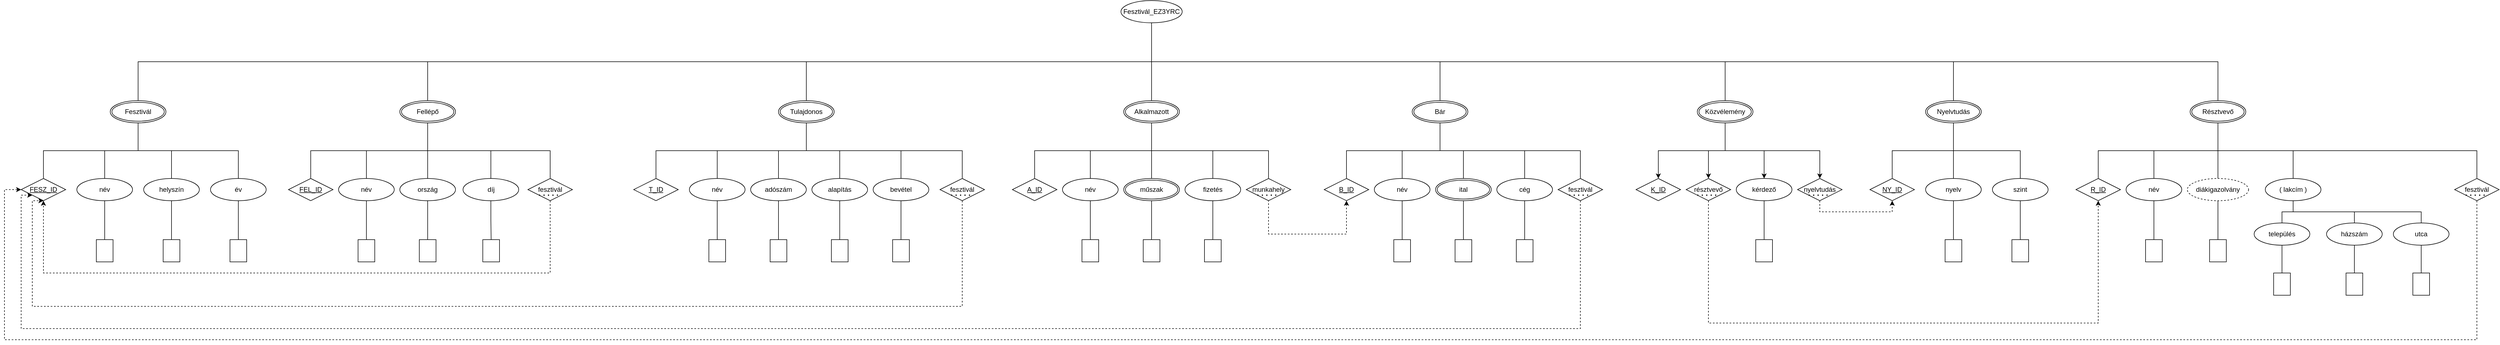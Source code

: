<mxfile version="22.0.8" type="github">
  <diagram name="1 oldal" id="7Gm-jjUQWlPTQZy7TqSw">
    <mxGraphModel dx="1299" dy="1949" grid="1" gridSize="10" guides="1" tooltips="1" connect="1" arrows="1" fold="1" page="1" pageScale="1" pageWidth="827" pageHeight="1169" math="0" shadow="0">
      <root>
        <mxCell id="0" />
        <mxCell id="1" parent="0" />
        <mxCell id="tR9ubNQARmh9IanpB0JH-49" style="edgeStyle=orthogonalEdgeStyle;rounded=0;orthogonalLoop=1;jettySize=auto;html=1;exitX=0.5;exitY=1;exitDx=0;exitDy=0;entryX=0.5;entryY=0;entryDx=0;entryDy=0;endArrow=none;endFill=0;" edge="1" parent="1" source="E2DOWcGBg2nSnPcpl_ZB-1" target="E2DOWcGBg2nSnPcpl_ZB-2">
          <mxGeometry relative="1" as="geometry" />
        </mxCell>
        <mxCell id="tR9ubNQARmh9IanpB0JH-50" style="edgeStyle=orthogonalEdgeStyle;rounded=0;orthogonalLoop=1;jettySize=auto;html=1;exitX=0.5;exitY=1;exitDx=0;exitDy=0;entryX=0.5;entryY=0;entryDx=0;entryDy=0;endArrow=none;endFill=0;" edge="1" parent="1" source="E2DOWcGBg2nSnPcpl_ZB-1" target="E2DOWcGBg2nSnPcpl_ZB-3">
          <mxGeometry relative="1" as="geometry" />
        </mxCell>
        <mxCell id="tR9ubNQARmh9IanpB0JH-51" style="edgeStyle=orthogonalEdgeStyle;rounded=0;orthogonalLoop=1;jettySize=auto;html=1;exitX=0.5;exitY=1;exitDx=0;exitDy=0;entryX=0.5;entryY=0;entryDx=0;entryDy=0;endArrow=none;endFill=0;" edge="1" parent="1" source="E2DOWcGBg2nSnPcpl_ZB-1" target="E2DOWcGBg2nSnPcpl_ZB-4">
          <mxGeometry relative="1" as="geometry" />
        </mxCell>
        <mxCell id="tR9ubNQARmh9IanpB0JH-52" style="edgeStyle=orthogonalEdgeStyle;rounded=0;orthogonalLoop=1;jettySize=auto;html=1;exitX=0.5;exitY=1;exitDx=0;exitDy=0;entryX=0.5;entryY=0;entryDx=0;entryDy=0;endArrow=none;endFill=0;" edge="1" parent="1" source="E2DOWcGBg2nSnPcpl_ZB-1" target="E2DOWcGBg2nSnPcpl_ZB-8">
          <mxGeometry relative="1" as="geometry" />
        </mxCell>
        <mxCell id="tR9ubNQARmh9IanpB0JH-53" style="edgeStyle=orthogonalEdgeStyle;rounded=0;orthogonalLoop=1;jettySize=auto;html=1;exitX=0.5;exitY=1;exitDx=0;exitDy=0;entryX=0.5;entryY=0;entryDx=0;entryDy=0;endArrow=none;endFill=0;" edge="1" parent="1" source="E2DOWcGBg2nSnPcpl_ZB-1" target="E2DOWcGBg2nSnPcpl_ZB-7">
          <mxGeometry relative="1" as="geometry" />
        </mxCell>
        <mxCell id="tR9ubNQARmh9IanpB0JH-54" style="edgeStyle=orthogonalEdgeStyle;rounded=0;orthogonalLoop=1;jettySize=auto;html=1;exitX=0.5;exitY=1;exitDx=0;exitDy=0;entryX=0.5;entryY=0;entryDx=0;entryDy=0;endArrow=none;endFill=0;" edge="1" parent="1" source="E2DOWcGBg2nSnPcpl_ZB-1" target="E2DOWcGBg2nSnPcpl_ZB-68">
          <mxGeometry relative="1" as="geometry" />
        </mxCell>
        <mxCell id="tR9ubNQARmh9IanpB0JH-55" style="edgeStyle=orthogonalEdgeStyle;rounded=0;orthogonalLoop=1;jettySize=auto;html=1;exitX=0.5;exitY=1;exitDx=0;exitDy=0;entryX=0.5;entryY=0;entryDx=0;entryDy=0;endArrow=none;endFill=0;" edge="1" parent="1" source="E2DOWcGBg2nSnPcpl_ZB-1" target="E2DOWcGBg2nSnPcpl_ZB-6">
          <mxGeometry relative="1" as="geometry" />
        </mxCell>
        <mxCell id="tR9ubNQARmh9IanpB0JH-56" style="edgeStyle=orthogonalEdgeStyle;rounded=0;orthogonalLoop=1;jettySize=auto;html=1;exitX=0.5;exitY=1;exitDx=0;exitDy=0;entryX=0.5;entryY=0;entryDx=0;entryDy=0;endArrow=none;endFill=0;" edge="1" parent="1" source="E2DOWcGBg2nSnPcpl_ZB-1" target="E2DOWcGBg2nSnPcpl_ZB-5">
          <mxGeometry relative="1" as="geometry" />
        </mxCell>
        <mxCell id="E2DOWcGBg2nSnPcpl_ZB-1" value="Fesztivál_EZ3YRC" style="ellipse;whiteSpace=wrap;html=1;align=center;" parent="1" vertex="1">
          <mxGeometry x="1545" y="-20" width="110" height="40" as="geometry" />
        </mxCell>
        <mxCell id="E2DOWcGBg2nSnPcpl_ZB-14" style="edgeStyle=orthogonalEdgeStyle;rounded=0;orthogonalLoop=1;jettySize=auto;html=1;exitX=0.5;exitY=1;exitDx=0;exitDy=0;entryX=0.5;entryY=0;entryDx=0;entryDy=0;endArrow=none;endFill=0;" parent="1" source="E2DOWcGBg2nSnPcpl_ZB-2" target="E2DOWcGBg2nSnPcpl_ZB-9" edge="1">
          <mxGeometry relative="1" as="geometry" />
        </mxCell>
        <mxCell id="E2DOWcGBg2nSnPcpl_ZB-15" style="edgeStyle=orthogonalEdgeStyle;rounded=0;orthogonalLoop=1;jettySize=auto;html=1;exitX=0.5;exitY=1;exitDx=0;exitDy=0;entryX=0.5;entryY=0;entryDx=0;entryDy=0;endArrow=none;endFill=0;" parent="1" source="E2DOWcGBg2nSnPcpl_ZB-2" target="E2DOWcGBg2nSnPcpl_ZB-11" edge="1">
          <mxGeometry relative="1" as="geometry" />
        </mxCell>
        <mxCell id="E2DOWcGBg2nSnPcpl_ZB-16" style="edgeStyle=orthogonalEdgeStyle;rounded=0;orthogonalLoop=1;jettySize=auto;html=1;exitX=0.5;exitY=1;exitDx=0;exitDy=0;entryX=0.5;entryY=0;entryDx=0;entryDy=0;endArrow=none;endFill=0;" parent="1" source="E2DOWcGBg2nSnPcpl_ZB-2" target="E2DOWcGBg2nSnPcpl_ZB-12" edge="1">
          <mxGeometry relative="1" as="geometry" />
        </mxCell>
        <mxCell id="E2DOWcGBg2nSnPcpl_ZB-17" style="edgeStyle=orthogonalEdgeStyle;rounded=0;orthogonalLoop=1;jettySize=auto;html=1;exitX=0.5;exitY=1;exitDx=0;exitDy=0;entryX=0.5;entryY=0;entryDx=0;entryDy=0;endArrow=none;endFill=0;" parent="1" source="E2DOWcGBg2nSnPcpl_ZB-2" target="E2DOWcGBg2nSnPcpl_ZB-13" edge="1">
          <mxGeometry relative="1" as="geometry" />
        </mxCell>
        <mxCell id="E2DOWcGBg2nSnPcpl_ZB-2" value="Fesztivál" style="ellipse;shape=doubleEllipse;margin=3;whiteSpace=wrap;html=1;align=center;" parent="1" vertex="1">
          <mxGeometry x="-270" y="160" width="100" height="40" as="geometry" />
        </mxCell>
        <mxCell id="E2DOWcGBg2nSnPcpl_ZB-20" style="edgeStyle=orthogonalEdgeStyle;rounded=0;orthogonalLoop=1;jettySize=auto;html=1;exitX=0.5;exitY=1;exitDx=0;exitDy=0;entryX=0.5;entryY=0;entryDx=0;entryDy=0;endArrow=none;endFill=0;" parent="1" source="E2DOWcGBg2nSnPcpl_ZB-3" target="E2DOWcGBg2nSnPcpl_ZB-18" edge="1">
          <mxGeometry relative="1" as="geometry" />
        </mxCell>
        <mxCell id="E2DOWcGBg2nSnPcpl_ZB-24" style="edgeStyle=orthogonalEdgeStyle;rounded=0;orthogonalLoop=1;jettySize=auto;html=1;exitX=0.5;exitY=1;exitDx=0;exitDy=0;endArrow=none;endFill=0;" parent="1" source="E2DOWcGBg2nSnPcpl_ZB-3" target="E2DOWcGBg2nSnPcpl_ZB-21" edge="1">
          <mxGeometry relative="1" as="geometry" />
        </mxCell>
        <mxCell id="E2DOWcGBg2nSnPcpl_ZB-25" style="edgeStyle=orthogonalEdgeStyle;rounded=0;orthogonalLoop=1;jettySize=auto;html=1;exitX=0.5;exitY=1;exitDx=0;exitDy=0;entryX=0.5;entryY=0;entryDx=0;entryDy=0;endArrow=none;endFill=0;" parent="1" source="E2DOWcGBg2nSnPcpl_ZB-3" target="E2DOWcGBg2nSnPcpl_ZB-22" edge="1">
          <mxGeometry relative="1" as="geometry" />
        </mxCell>
        <mxCell id="E2DOWcGBg2nSnPcpl_ZB-26" style="edgeStyle=orthogonalEdgeStyle;rounded=0;orthogonalLoop=1;jettySize=auto;html=1;exitX=0.5;exitY=1;exitDx=0;exitDy=0;entryX=0.5;entryY=0;entryDx=0;entryDy=0;endArrow=none;endFill=0;" parent="1" source="E2DOWcGBg2nSnPcpl_ZB-3" target="E2DOWcGBg2nSnPcpl_ZB-23" edge="1">
          <mxGeometry relative="1" as="geometry" />
        </mxCell>
        <mxCell id="E2DOWcGBg2nSnPcpl_ZB-32" style="edgeStyle=orthogonalEdgeStyle;rounded=0;orthogonalLoop=1;jettySize=auto;html=1;exitX=0.5;exitY=1;exitDx=0;exitDy=0;entryX=0.5;entryY=0;entryDx=0;entryDy=0;endArrow=none;endFill=0;" parent="1" source="E2DOWcGBg2nSnPcpl_ZB-3" target="E2DOWcGBg2nSnPcpl_ZB-28" edge="1">
          <mxGeometry relative="1" as="geometry" />
        </mxCell>
        <mxCell id="E2DOWcGBg2nSnPcpl_ZB-3" value="Fellépő" style="ellipse;shape=doubleEllipse;margin=3;whiteSpace=wrap;html=1;align=center;" parent="1" vertex="1">
          <mxGeometry x="250" y="160" width="100" height="40" as="geometry" />
        </mxCell>
        <mxCell id="E2DOWcGBg2nSnPcpl_ZB-34" style="edgeStyle=orthogonalEdgeStyle;rounded=0;orthogonalLoop=1;jettySize=auto;html=1;exitX=0.5;exitY=1;exitDx=0;exitDy=0;endArrow=none;endFill=0;" parent="1" source="E2DOWcGBg2nSnPcpl_ZB-4" target="E2DOWcGBg2nSnPcpl_ZB-33" edge="1">
          <mxGeometry relative="1" as="geometry" />
        </mxCell>
        <mxCell id="E2DOWcGBg2nSnPcpl_ZB-39" style="edgeStyle=orthogonalEdgeStyle;rounded=0;orthogonalLoop=1;jettySize=auto;html=1;exitX=0.5;exitY=1;exitDx=0;exitDy=0;entryX=0.5;entryY=0;entryDx=0;entryDy=0;endArrow=none;endFill=0;" parent="1" source="E2DOWcGBg2nSnPcpl_ZB-4" target="E2DOWcGBg2nSnPcpl_ZB-35" edge="1">
          <mxGeometry relative="1" as="geometry" />
        </mxCell>
        <mxCell id="E2DOWcGBg2nSnPcpl_ZB-40" style="edgeStyle=orthogonalEdgeStyle;rounded=0;orthogonalLoop=1;jettySize=auto;html=1;exitX=0.5;exitY=1;exitDx=0;exitDy=0;entryX=0.5;entryY=0;entryDx=0;entryDy=0;endArrow=none;endFill=0;" parent="1" source="E2DOWcGBg2nSnPcpl_ZB-4" target="E2DOWcGBg2nSnPcpl_ZB-36" edge="1">
          <mxGeometry relative="1" as="geometry" />
        </mxCell>
        <mxCell id="E2DOWcGBg2nSnPcpl_ZB-41" style="edgeStyle=orthogonalEdgeStyle;rounded=0;orthogonalLoop=1;jettySize=auto;html=1;exitX=0.5;exitY=1;exitDx=0;exitDy=0;entryX=0.5;entryY=0;entryDx=0;entryDy=0;endArrow=none;endFill=0;" parent="1" source="E2DOWcGBg2nSnPcpl_ZB-4" target="E2DOWcGBg2nSnPcpl_ZB-37" edge="1">
          <mxGeometry relative="1" as="geometry" />
        </mxCell>
        <mxCell id="E2DOWcGBg2nSnPcpl_ZB-42" style="edgeStyle=orthogonalEdgeStyle;rounded=0;orthogonalLoop=1;jettySize=auto;html=1;exitX=0.5;exitY=1;exitDx=0;exitDy=0;entryX=0.5;entryY=0;entryDx=0;entryDy=0;endArrow=none;endFill=0;" parent="1" source="E2DOWcGBg2nSnPcpl_ZB-4" target="E2DOWcGBg2nSnPcpl_ZB-38" edge="1">
          <mxGeometry relative="1" as="geometry" />
        </mxCell>
        <mxCell id="E2DOWcGBg2nSnPcpl_ZB-46" style="edgeStyle=orthogonalEdgeStyle;rounded=0;orthogonalLoop=1;jettySize=auto;html=1;exitX=0.5;exitY=1;exitDx=0;exitDy=0;entryX=0.5;entryY=0;entryDx=0;entryDy=0;endArrow=none;endFill=0;" parent="1" source="E2DOWcGBg2nSnPcpl_ZB-4" target="E2DOWcGBg2nSnPcpl_ZB-44" edge="1">
          <mxGeometry relative="1" as="geometry" />
        </mxCell>
        <mxCell id="E2DOWcGBg2nSnPcpl_ZB-4" value="Tulajdonos" style="ellipse;shape=doubleEllipse;margin=3;whiteSpace=wrap;html=1;align=center;" parent="1" vertex="1">
          <mxGeometry x="930" y="160" width="100" height="40" as="geometry" />
        </mxCell>
        <mxCell id="E2DOWcGBg2nSnPcpl_ZB-55" style="edgeStyle=orthogonalEdgeStyle;rounded=0;orthogonalLoop=1;jettySize=auto;html=1;exitX=0.5;exitY=1;exitDx=0;exitDy=0;entryX=0.5;entryY=0;entryDx=0;entryDy=0;endArrow=none;endFill=0;" parent="1" source="E2DOWcGBg2nSnPcpl_ZB-5" target="E2DOWcGBg2nSnPcpl_ZB-50" edge="1">
          <mxGeometry relative="1" as="geometry" />
        </mxCell>
        <mxCell id="E2DOWcGBg2nSnPcpl_ZB-56" style="edgeStyle=orthogonalEdgeStyle;rounded=0;orthogonalLoop=1;jettySize=auto;html=1;exitX=0.5;exitY=1;exitDx=0;exitDy=0;entryX=0.5;entryY=0;entryDx=0;entryDy=0;endArrow=none;endFill=0;" parent="1" source="E2DOWcGBg2nSnPcpl_ZB-5" target="E2DOWcGBg2nSnPcpl_ZB-48" edge="1">
          <mxGeometry relative="1" as="geometry" />
        </mxCell>
        <mxCell id="E2DOWcGBg2nSnPcpl_ZB-57" style="edgeStyle=orthogonalEdgeStyle;rounded=0;orthogonalLoop=1;jettySize=auto;html=1;exitX=0.5;exitY=1;exitDx=0;exitDy=0;entryX=0.5;entryY=0;entryDx=0;entryDy=0;endArrow=none;endFill=0;" parent="1" source="E2DOWcGBg2nSnPcpl_ZB-5" target="E2DOWcGBg2nSnPcpl_ZB-49" edge="1">
          <mxGeometry relative="1" as="geometry" />
        </mxCell>
        <mxCell id="E2DOWcGBg2nSnPcpl_ZB-58" style="edgeStyle=orthogonalEdgeStyle;rounded=0;orthogonalLoop=1;jettySize=auto;html=1;exitX=0.5;exitY=1;exitDx=0;exitDy=0;entryX=0.5;entryY=0;entryDx=0;entryDy=0;endArrow=none;endFill=0;" parent="1" source="E2DOWcGBg2nSnPcpl_ZB-5" target="E2DOWcGBg2nSnPcpl_ZB-51" edge="1">
          <mxGeometry relative="1" as="geometry" />
        </mxCell>
        <mxCell id="E2DOWcGBg2nSnPcpl_ZB-66" style="edgeStyle=orthogonalEdgeStyle;rounded=0;orthogonalLoop=1;jettySize=auto;html=1;exitX=0.5;exitY=1;exitDx=0;exitDy=0;entryX=0.5;entryY=0;entryDx=0;entryDy=0;endArrow=none;endFill=0;" parent="1" source="E2DOWcGBg2nSnPcpl_ZB-5" target="E2DOWcGBg2nSnPcpl_ZB-63" edge="1">
          <mxGeometry relative="1" as="geometry" />
        </mxCell>
        <mxCell id="E2DOWcGBg2nSnPcpl_ZB-5" value="Résztvevő" style="ellipse;shape=doubleEllipse;margin=3;whiteSpace=wrap;html=1;align=center;" parent="1" vertex="1">
          <mxGeometry x="3465" y="160" width="100" height="40" as="geometry" />
        </mxCell>
        <mxCell id="tR9ubNQARmh9IanpB0JH-46" style="edgeStyle=orthogonalEdgeStyle;rounded=0;orthogonalLoop=1;jettySize=auto;html=1;exitX=0.5;exitY=1;exitDx=0;exitDy=0;entryX=0.5;entryY=0;entryDx=0;entryDy=0;endArrow=none;endFill=0;" edge="1" parent="1" source="E2DOWcGBg2nSnPcpl_ZB-6" target="tR9ubNQARmh9IanpB0JH-9">
          <mxGeometry relative="1" as="geometry" />
        </mxCell>
        <mxCell id="tR9ubNQARmh9IanpB0JH-47" style="edgeStyle=orthogonalEdgeStyle;rounded=0;orthogonalLoop=1;jettySize=auto;html=1;exitX=0.5;exitY=1;exitDx=0;exitDy=0;entryX=0.5;entryY=0;entryDx=0;entryDy=0;endArrow=none;endFill=0;" edge="1" parent="1" source="E2DOWcGBg2nSnPcpl_ZB-6" target="tR9ubNQARmh9IanpB0JH-10">
          <mxGeometry relative="1" as="geometry" />
        </mxCell>
        <mxCell id="tR9ubNQARmh9IanpB0JH-48" style="edgeStyle=orthogonalEdgeStyle;rounded=0;orthogonalLoop=1;jettySize=auto;html=1;exitX=0.5;exitY=1;exitDx=0;exitDy=0;entryX=0.5;entryY=0;entryDx=0;entryDy=0;endArrow=none;endFill=0;" edge="1" parent="1" source="E2DOWcGBg2nSnPcpl_ZB-6" target="tR9ubNQARmh9IanpB0JH-11">
          <mxGeometry relative="1" as="geometry" />
        </mxCell>
        <mxCell id="E2DOWcGBg2nSnPcpl_ZB-6" value="Nyelvtudás" style="ellipse;shape=doubleEllipse;margin=3;whiteSpace=wrap;html=1;align=center;" parent="1" vertex="1">
          <mxGeometry x="2990" y="160" width="100" height="40" as="geometry" />
        </mxCell>
        <mxCell id="tR9ubNQARmh9IanpB0JH-39" style="edgeStyle=orthogonalEdgeStyle;rounded=0;orthogonalLoop=1;jettySize=auto;html=1;exitX=0.5;exitY=1;exitDx=0;exitDy=0;entryX=0.5;entryY=0;entryDx=0;entryDy=0;endArrow=none;endFill=0;" edge="1" parent="1" source="E2DOWcGBg2nSnPcpl_ZB-7" target="tR9ubNQARmh9IanpB0JH-25">
          <mxGeometry relative="1" as="geometry" />
        </mxCell>
        <mxCell id="tR9ubNQARmh9IanpB0JH-40" style="edgeStyle=orthogonalEdgeStyle;rounded=0;orthogonalLoop=1;jettySize=auto;html=1;exitX=0.5;exitY=1;exitDx=0;exitDy=0;entryX=0.5;entryY=0;entryDx=0;entryDy=0;endArrow=none;endFill=0;" edge="1" parent="1" source="E2DOWcGBg2nSnPcpl_ZB-7" target="tR9ubNQARmh9IanpB0JH-26">
          <mxGeometry relative="1" as="geometry" />
        </mxCell>
        <mxCell id="tR9ubNQARmh9IanpB0JH-41" style="edgeStyle=orthogonalEdgeStyle;rounded=0;orthogonalLoop=1;jettySize=auto;html=1;exitX=0.5;exitY=1;exitDx=0;exitDy=0;entryX=0.5;entryY=0;entryDx=0;entryDy=0;endArrow=none;endFill=0;" edge="1" parent="1" source="E2DOWcGBg2nSnPcpl_ZB-7" target="tR9ubNQARmh9IanpB0JH-27">
          <mxGeometry relative="1" as="geometry" />
        </mxCell>
        <mxCell id="tR9ubNQARmh9IanpB0JH-42" style="edgeStyle=orthogonalEdgeStyle;rounded=0;orthogonalLoop=1;jettySize=auto;html=1;exitX=0.5;exitY=1;exitDx=0;exitDy=0;entryX=0.5;entryY=0;entryDx=0;entryDy=0;endArrow=none;endFill=0;" edge="1" parent="1" source="E2DOWcGBg2nSnPcpl_ZB-7" target="tR9ubNQARmh9IanpB0JH-28">
          <mxGeometry relative="1" as="geometry" />
        </mxCell>
        <mxCell id="tR9ubNQARmh9IanpB0JH-43" style="edgeStyle=orthogonalEdgeStyle;rounded=0;orthogonalLoop=1;jettySize=auto;html=1;exitX=0.5;exitY=1;exitDx=0;exitDy=0;entryX=0.5;entryY=0;entryDx=0;entryDy=0;endArrow=none;endFill=0;" edge="1" parent="1" source="E2DOWcGBg2nSnPcpl_ZB-7" target="tR9ubNQARmh9IanpB0JH-31">
          <mxGeometry relative="1" as="geometry" />
        </mxCell>
        <mxCell id="E2DOWcGBg2nSnPcpl_ZB-7" value="Bár" style="ellipse;shape=doubleEllipse;margin=3;whiteSpace=wrap;html=1;align=center;" parent="1" vertex="1">
          <mxGeometry x="2068" y="160" width="100" height="40" as="geometry" />
        </mxCell>
        <mxCell id="tR9ubNQARmh9IanpB0JH-34" style="edgeStyle=orthogonalEdgeStyle;rounded=0;orthogonalLoop=1;jettySize=auto;html=1;exitX=0.5;exitY=1;exitDx=0;exitDy=0;endArrow=none;endFill=0;" edge="1" parent="1" source="E2DOWcGBg2nSnPcpl_ZB-8" target="tR9ubNQARmh9IanpB0JH-17">
          <mxGeometry relative="1" as="geometry" />
        </mxCell>
        <mxCell id="tR9ubNQARmh9IanpB0JH-35" style="edgeStyle=orthogonalEdgeStyle;rounded=0;orthogonalLoop=1;jettySize=auto;html=1;exitX=0.5;exitY=1;exitDx=0;exitDy=0;endArrow=none;endFill=0;" edge="1" parent="1" source="E2DOWcGBg2nSnPcpl_ZB-8" target="tR9ubNQARmh9IanpB0JH-18">
          <mxGeometry relative="1" as="geometry" />
        </mxCell>
        <mxCell id="tR9ubNQARmh9IanpB0JH-36" style="edgeStyle=orthogonalEdgeStyle;rounded=0;orthogonalLoop=1;jettySize=auto;html=1;exitX=0.5;exitY=1;exitDx=0;exitDy=0;endArrow=none;endFill=0;" edge="1" parent="1" source="E2DOWcGBg2nSnPcpl_ZB-8" target="tR9ubNQARmh9IanpB0JH-21">
          <mxGeometry relative="1" as="geometry" />
        </mxCell>
        <mxCell id="tR9ubNQARmh9IanpB0JH-37" style="edgeStyle=orthogonalEdgeStyle;rounded=0;orthogonalLoop=1;jettySize=auto;html=1;exitX=0.5;exitY=1;exitDx=0;exitDy=0;entryX=0.5;entryY=0;entryDx=0;entryDy=0;endArrow=none;endFill=0;" edge="1" parent="1" source="E2DOWcGBg2nSnPcpl_ZB-8" target="tR9ubNQARmh9IanpB0JH-20">
          <mxGeometry relative="1" as="geometry" />
        </mxCell>
        <mxCell id="tR9ubNQARmh9IanpB0JH-38" style="edgeStyle=orthogonalEdgeStyle;rounded=0;orthogonalLoop=1;jettySize=auto;html=1;exitX=0.5;exitY=1;exitDx=0;exitDy=0;entryX=0.5;entryY=0;entryDx=0;entryDy=0;endArrow=none;endFill=0;" edge="1" parent="1" source="E2DOWcGBg2nSnPcpl_ZB-8" target="tR9ubNQARmh9IanpB0JH-23">
          <mxGeometry relative="1" as="geometry" />
        </mxCell>
        <mxCell id="E2DOWcGBg2nSnPcpl_ZB-8" value="Alkalmazott" style="ellipse;shape=doubleEllipse;margin=3;whiteSpace=wrap;html=1;align=center;" parent="1" vertex="1">
          <mxGeometry x="1550" y="160" width="100" height="40" as="geometry" />
        </mxCell>
        <mxCell id="E2DOWcGBg2nSnPcpl_ZB-9" value="&lt;u&gt;FESZ_ID&lt;/u&gt;" style="shape=rhombus;perimeter=rhombusPerimeter;whiteSpace=wrap;html=1;align=center;" parent="1" vertex="1">
          <mxGeometry x="-430" y="300" width="80" height="40" as="geometry" />
        </mxCell>
        <mxCell id="tR9ubNQARmh9IanpB0JH-60" style="edgeStyle=orthogonalEdgeStyle;rounded=0;orthogonalLoop=1;jettySize=auto;html=1;exitX=0.5;exitY=1;exitDx=0;exitDy=0;entryX=0.5;entryY=0;entryDx=0;entryDy=0;endArrow=none;endFill=0;" edge="1" parent="1" source="E2DOWcGBg2nSnPcpl_ZB-11" target="tR9ubNQARmh9IanpB0JH-57">
          <mxGeometry relative="1" as="geometry" />
        </mxCell>
        <mxCell id="E2DOWcGBg2nSnPcpl_ZB-11" value="név" style="ellipse;whiteSpace=wrap;html=1;align=center;" parent="1" vertex="1">
          <mxGeometry x="-330" y="300" width="100" height="40" as="geometry" />
        </mxCell>
        <mxCell id="tR9ubNQARmh9IanpB0JH-61" style="edgeStyle=orthogonalEdgeStyle;rounded=0;orthogonalLoop=1;jettySize=auto;html=1;exitX=0.5;exitY=1;exitDx=0;exitDy=0;entryX=0.5;entryY=0;entryDx=0;entryDy=0;endArrow=none;endFill=0;" edge="1" parent="1" source="E2DOWcGBg2nSnPcpl_ZB-12" target="tR9ubNQARmh9IanpB0JH-58">
          <mxGeometry relative="1" as="geometry" />
        </mxCell>
        <mxCell id="E2DOWcGBg2nSnPcpl_ZB-12" value="helyszín" style="ellipse;whiteSpace=wrap;html=1;align=center;" parent="1" vertex="1">
          <mxGeometry x="-210" y="300" width="100" height="40" as="geometry" />
        </mxCell>
        <mxCell id="tR9ubNQARmh9IanpB0JH-62" style="edgeStyle=orthogonalEdgeStyle;rounded=0;orthogonalLoop=1;jettySize=auto;html=1;exitX=0.5;exitY=1;exitDx=0;exitDy=0;entryX=0.5;entryY=0;entryDx=0;entryDy=0;endArrow=none;endFill=0;" edge="1" parent="1" source="E2DOWcGBg2nSnPcpl_ZB-13" target="tR9ubNQARmh9IanpB0JH-59">
          <mxGeometry relative="1" as="geometry" />
        </mxCell>
        <mxCell id="E2DOWcGBg2nSnPcpl_ZB-13" value="év" style="ellipse;whiteSpace=wrap;html=1;align=center;" parent="1" vertex="1">
          <mxGeometry x="-90" y="300" width="100" height="40" as="geometry" />
        </mxCell>
        <mxCell id="E2DOWcGBg2nSnPcpl_ZB-18" value="&lt;u&gt;FEL_ID&lt;/u&gt;" style="shape=rhombus;perimeter=rhombusPerimeter;whiteSpace=wrap;html=1;align=center;" parent="1" vertex="1">
          <mxGeometry x="50" y="300" width="80" height="40" as="geometry" />
        </mxCell>
        <mxCell id="tR9ubNQARmh9IanpB0JH-106" style="edgeStyle=orthogonalEdgeStyle;rounded=0;orthogonalLoop=1;jettySize=auto;html=1;exitX=0.5;exitY=1;exitDx=0;exitDy=0;entryX=0.5;entryY=0;entryDx=0;entryDy=0;endArrow=none;endFill=0;" edge="1" parent="1" source="E2DOWcGBg2nSnPcpl_ZB-21" target="tR9ubNQARmh9IanpB0JH-63">
          <mxGeometry relative="1" as="geometry" />
        </mxCell>
        <mxCell id="E2DOWcGBg2nSnPcpl_ZB-21" value="név" style="ellipse;whiteSpace=wrap;html=1;align=center;" parent="1" vertex="1">
          <mxGeometry x="140" y="300" width="100" height="40" as="geometry" />
        </mxCell>
        <mxCell id="tR9ubNQARmh9IanpB0JH-105" style="edgeStyle=orthogonalEdgeStyle;rounded=0;orthogonalLoop=1;jettySize=auto;html=1;exitX=0.5;exitY=1;exitDx=0;exitDy=0;entryX=0.5;entryY=0;entryDx=0;entryDy=0;endArrow=none;endFill=0;" edge="1" parent="1" source="E2DOWcGBg2nSnPcpl_ZB-22" target="tR9ubNQARmh9IanpB0JH-64">
          <mxGeometry relative="1" as="geometry" />
        </mxCell>
        <mxCell id="E2DOWcGBg2nSnPcpl_ZB-22" value="ország" style="ellipse;whiteSpace=wrap;html=1;align=center;" parent="1" vertex="1">
          <mxGeometry x="250" y="300" width="100" height="40" as="geometry" />
        </mxCell>
        <mxCell id="tR9ubNQARmh9IanpB0JH-104" style="edgeStyle=orthogonalEdgeStyle;rounded=0;orthogonalLoop=1;jettySize=auto;html=1;exitX=0.5;exitY=1;exitDx=0;exitDy=0;entryX=0.5;entryY=0;entryDx=0;entryDy=0;endArrow=none;endFill=0;" edge="1" parent="1" source="E2DOWcGBg2nSnPcpl_ZB-23" target="tR9ubNQARmh9IanpB0JH-65">
          <mxGeometry relative="1" as="geometry" />
        </mxCell>
        <mxCell id="E2DOWcGBg2nSnPcpl_ZB-23" value="díj" style="ellipse;whiteSpace=wrap;html=1;align=center;" parent="1" vertex="1">
          <mxGeometry x="363.5" y="300" width="100" height="40" as="geometry" />
        </mxCell>
        <mxCell id="E2DOWcGBg2nSnPcpl_ZB-30" value="" style="group" parent="1" vertex="1" connectable="0">
          <mxGeometry x="480" y="300" width="80" height="40" as="geometry" />
        </mxCell>
        <mxCell id="E2DOWcGBg2nSnPcpl_ZB-28" value="fesztivál" style="shape=rhombus;perimeter=rhombusPerimeter;whiteSpace=wrap;html=1;align=center;" parent="E2DOWcGBg2nSnPcpl_ZB-30" vertex="1">
          <mxGeometry width="80" height="40" as="geometry" />
        </mxCell>
        <mxCell id="E2DOWcGBg2nSnPcpl_ZB-29" value="" style="endArrow=none;dashed=1;html=1;dashPattern=1 3;strokeWidth=2;rounded=0;entryX=1;entryY=1;entryDx=0;entryDy=0;" parent="E2DOWcGBg2nSnPcpl_ZB-30" target="E2DOWcGBg2nSnPcpl_ZB-28" edge="1">
          <mxGeometry width="50" height="50" relative="1" as="geometry">
            <mxPoint x="20" y="30" as="sourcePoint" />
            <mxPoint x="60" y="30" as="targetPoint" />
          </mxGeometry>
        </mxCell>
        <mxCell id="E2DOWcGBg2nSnPcpl_ZB-31" style="edgeStyle=orthogonalEdgeStyle;rounded=0;orthogonalLoop=1;jettySize=auto;html=1;exitX=0.5;exitY=1;exitDx=0;exitDy=0;entryX=0.5;entryY=1;entryDx=0;entryDy=0;dashed=1;" parent="1" source="E2DOWcGBg2nSnPcpl_ZB-28" target="E2DOWcGBg2nSnPcpl_ZB-9" edge="1">
          <mxGeometry relative="1" as="geometry">
            <Array as="points">
              <mxPoint x="520" y="470" />
              <mxPoint x="-390" y="470" />
            </Array>
          </mxGeometry>
        </mxCell>
        <mxCell id="E2DOWcGBg2nSnPcpl_ZB-33" value="&lt;u&gt;T_ID&lt;/u&gt;" style="shape=rhombus;perimeter=rhombusPerimeter;whiteSpace=wrap;html=1;align=center;" parent="1" vertex="1">
          <mxGeometry x="670" y="300" width="80" height="40" as="geometry" />
        </mxCell>
        <mxCell id="tR9ubNQARmh9IanpB0JH-103" style="edgeStyle=orthogonalEdgeStyle;rounded=0;orthogonalLoop=1;jettySize=auto;html=1;exitX=0.5;exitY=1;exitDx=0;exitDy=0;entryX=0.5;entryY=0;entryDx=0;entryDy=0;endArrow=none;endFill=0;" edge="1" parent="1" source="E2DOWcGBg2nSnPcpl_ZB-35" target="tR9ubNQARmh9IanpB0JH-66">
          <mxGeometry relative="1" as="geometry" />
        </mxCell>
        <mxCell id="E2DOWcGBg2nSnPcpl_ZB-35" value="név" style="ellipse;whiteSpace=wrap;html=1;align=center;" parent="1" vertex="1">
          <mxGeometry x="770" y="300" width="100" height="40" as="geometry" />
        </mxCell>
        <mxCell id="tR9ubNQARmh9IanpB0JH-102" style="edgeStyle=orthogonalEdgeStyle;rounded=0;orthogonalLoop=1;jettySize=auto;html=1;exitX=0.5;exitY=1;exitDx=0;exitDy=0;entryX=0.5;entryY=0;entryDx=0;entryDy=0;endArrow=none;endFill=0;" edge="1" parent="1" source="E2DOWcGBg2nSnPcpl_ZB-36" target="tR9ubNQARmh9IanpB0JH-67">
          <mxGeometry relative="1" as="geometry" />
        </mxCell>
        <mxCell id="E2DOWcGBg2nSnPcpl_ZB-36" value="adószám" style="ellipse;whiteSpace=wrap;html=1;align=center;" parent="1" vertex="1">
          <mxGeometry x="880" y="300" width="100" height="40" as="geometry" />
        </mxCell>
        <mxCell id="tR9ubNQARmh9IanpB0JH-101" style="edgeStyle=orthogonalEdgeStyle;rounded=0;orthogonalLoop=1;jettySize=auto;html=1;exitX=0.5;exitY=1;exitDx=0;exitDy=0;entryX=0.5;entryY=0;entryDx=0;entryDy=0;endArrow=none;endFill=0;" edge="1" parent="1" source="E2DOWcGBg2nSnPcpl_ZB-37" target="tR9ubNQARmh9IanpB0JH-68">
          <mxGeometry relative="1" as="geometry" />
        </mxCell>
        <mxCell id="E2DOWcGBg2nSnPcpl_ZB-37" value="alapítás" style="ellipse;whiteSpace=wrap;html=1;align=center;" parent="1" vertex="1">
          <mxGeometry x="990" y="300" width="100" height="40" as="geometry" />
        </mxCell>
        <mxCell id="tR9ubNQARmh9IanpB0JH-99" style="edgeStyle=orthogonalEdgeStyle;rounded=0;orthogonalLoop=1;jettySize=auto;html=1;exitX=0.5;exitY=1;exitDx=0;exitDy=0;entryX=0.5;entryY=0;entryDx=0;entryDy=0;endArrow=none;endFill=0;" edge="1" parent="1" source="E2DOWcGBg2nSnPcpl_ZB-38" target="tR9ubNQARmh9IanpB0JH-69">
          <mxGeometry relative="1" as="geometry" />
        </mxCell>
        <mxCell id="E2DOWcGBg2nSnPcpl_ZB-38" value="bevétel" style="ellipse;whiteSpace=wrap;html=1;align=center;" parent="1" vertex="1">
          <mxGeometry x="1100" y="300" width="100" height="40" as="geometry" />
        </mxCell>
        <mxCell id="E2DOWcGBg2nSnPcpl_ZB-43" value="" style="group" parent="1" vertex="1" connectable="0">
          <mxGeometry x="1220" y="300" width="80" height="40" as="geometry" />
        </mxCell>
        <mxCell id="E2DOWcGBg2nSnPcpl_ZB-44" value="fesztivál" style="shape=rhombus;perimeter=rhombusPerimeter;whiteSpace=wrap;html=1;align=center;" parent="E2DOWcGBg2nSnPcpl_ZB-43" vertex="1">
          <mxGeometry width="80" height="40" as="geometry" />
        </mxCell>
        <mxCell id="E2DOWcGBg2nSnPcpl_ZB-45" value="" style="endArrow=none;dashed=1;html=1;dashPattern=1 3;strokeWidth=2;rounded=0;entryX=1;entryY=1;entryDx=0;entryDy=0;" parent="E2DOWcGBg2nSnPcpl_ZB-43" target="E2DOWcGBg2nSnPcpl_ZB-44" edge="1">
          <mxGeometry width="50" height="50" relative="1" as="geometry">
            <mxPoint x="20" y="30" as="sourcePoint" />
            <mxPoint x="60" y="30" as="targetPoint" />
          </mxGeometry>
        </mxCell>
        <mxCell id="E2DOWcGBg2nSnPcpl_ZB-47" style="edgeStyle=orthogonalEdgeStyle;rounded=0;orthogonalLoop=1;jettySize=auto;html=1;exitX=0.5;exitY=1;exitDx=0;exitDy=0;entryX=0.5;entryY=1;entryDx=0;entryDy=0;dashed=1;" parent="1" source="E2DOWcGBg2nSnPcpl_ZB-44" target="E2DOWcGBg2nSnPcpl_ZB-9" edge="1">
          <mxGeometry relative="1" as="geometry">
            <Array as="points">
              <mxPoint x="1260" y="530" />
              <mxPoint x="-410" y="530" />
              <mxPoint x="-410" y="340" />
            </Array>
          </mxGeometry>
        </mxCell>
        <mxCell id="tR9ubNQARmh9IanpB0JH-88" style="edgeStyle=orthogonalEdgeStyle;rounded=0;orthogonalLoop=1;jettySize=auto;html=1;exitX=0.5;exitY=1;exitDx=0;exitDy=0;entryX=0.5;entryY=0;entryDx=0;entryDy=0;endArrow=none;endFill=0;" edge="1" parent="1" source="E2DOWcGBg2nSnPcpl_ZB-48" target="tR9ubNQARmh9IanpB0JH-79">
          <mxGeometry relative="1" as="geometry" />
        </mxCell>
        <mxCell id="E2DOWcGBg2nSnPcpl_ZB-48" value="név" style="ellipse;whiteSpace=wrap;html=1;align=center;" parent="1" vertex="1">
          <mxGeometry x="3350" y="300" width="100" height="40" as="geometry" />
        </mxCell>
        <mxCell id="tR9ubNQARmh9IanpB0JH-87" style="edgeStyle=orthogonalEdgeStyle;rounded=0;orthogonalLoop=1;jettySize=auto;html=1;exitX=0.5;exitY=1;exitDx=0;exitDy=0;entryX=0.5;entryY=0;entryDx=0;entryDy=0;endArrow=none;endFill=0;" edge="1" parent="1" source="E2DOWcGBg2nSnPcpl_ZB-49" target="tR9ubNQARmh9IanpB0JH-80">
          <mxGeometry relative="1" as="geometry" />
        </mxCell>
        <mxCell id="E2DOWcGBg2nSnPcpl_ZB-49" value="diákigazolvány" style="ellipse;whiteSpace=wrap;html=1;align=center;dashed=1;" parent="1" vertex="1">
          <mxGeometry x="3460" y="300" width="110" height="40" as="geometry" />
        </mxCell>
        <mxCell id="E2DOWcGBg2nSnPcpl_ZB-50" value="&lt;u&gt;R_ID&lt;/u&gt;" style="shape=rhombus;perimeter=rhombusPerimeter;whiteSpace=wrap;html=1;align=center;" parent="1" vertex="1">
          <mxGeometry x="3260" y="300" width="80" height="40" as="geometry" />
        </mxCell>
        <mxCell id="E2DOWcGBg2nSnPcpl_ZB-59" style="edgeStyle=orthogonalEdgeStyle;rounded=0;orthogonalLoop=1;jettySize=auto;html=1;exitX=0.5;exitY=1;exitDx=0;exitDy=0;entryX=0.5;entryY=0;entryDx=0;entryDy=0;endArrow=none;endFill=0;" parent="1" source="E2DOWcGBg2nSnPcpl_ZB-51" target="E2DOWcGBg2nSnPcpl_ZB-52" edge="1">
          <mxGeometry relative="1" as="geometry" />
        </mxCell>
        <mxCell id="E2DOWcGBg2nSnPcpl_ZB-60" style="edgeStyle=orthogonalEdgeStyle;rounded=0;orthogonalLoop=1;jettySize=auto;html=1;exitX=0.5;exitY=1;exitDx=0;exitDy=0;entryX=0.5;entryY=0;entryDx=0;entryDy=0;endArrow=none;endFill=0;" parent="1" source="E2DOWcGBg2nSnPcpl_ZB-51" target="E2DOWcGBg2nSnPcpl_ZB-54" edge="1">
          <mxGeometry relative="1" as="geometry" />
        </mxCell>
        <mxCell id="E2DOWcGBg2nSnPcpl_ZB-61" style="edgeStyle=orthogonalEdgeStyle;rounded=0;orthogonalLoop=1;jettySize=auto;html=1;exitX=0.5;exitY=1;exitDx=0;exitDy=0;entryX=0.5;entryY=0;entryDx=0;entryDy=0;endArrow=none;endFill=0;" parent="1" source="E2DOWcGBg2nSnPcpl_ZB-51" target="E2DOWcGBg2nSnPcpl_ZB-53" edge="1">
          <mxGeometry relative="1" as="geometry" />
        </mxCell>
        <mxCell id="E2DOWcGBg2nSnPcpl_ZB-51" value="( lakcím )" style="ellipse;whiteSpace=wrap;html=1;align=center;" parent="1" vertex="1">
          <mxGeometry x="3600" y="300" width="100" height="40" as="geometry" />
        </mxCell>
        <mxCell id="tR9ubNQARmh9IanpB0JH-84" style="edgeStyle=orthogonalEdgeStyle;rounded=0;orthogonalLoop=1;jettySize=auto;html=1;exitX=0.5;exitY=1;exitDx=0;exitDy=0;entryX=0.5;entryY=0;entryDx=0;entryDy=0;endArrow=none;endFill=0;" edge="1" parent="1" source="E2DOWcGBg2nSnPcpl_ZB-52" target="tR9ubNQARmh9IanpB0JH-81">
          <mxGeometry relative="1" as="geometry" />
        </mxCell>
        <mxCell id="E2DOWcGBg2nSnPcpl_ZB-52" value="település" style="ellipse;whiteSpace=wrap;html=1;align=center;" parent="1" vertex="1">
          <mxGeometry x="3580" y="380" width="100" height="40" as="geometry" />
        </mxCell>
        <mxCell id="tR9ubNQARmh9IanpB0JH-86" style="edgeStyle=orthogonalEdgeStyle;rounded=0;orthogonalLoop=1;jettySize=auto;html=1;exitX=0.5;exitY=1;exitDx=0;exitDy=0;entryX=0.5;entryY=0;entryDx=0;entryDy=0;endArrow=none;endFill=0;" edge="1" parent="1" source="E2DOWcGBg2nSnPcpl_ZB-53" target="tR9ubNQARmh9IanpB0JH-83">
          <mxGeometry relative="1" as="geometry" />
        </mxCell>
        <mxCell id="E2DOWcGBg2nSnPcpl_ZB-53" value="utca" style="ellipse;whiteSpace=wrap;html=1;align=center;" parent="1" vertex="1">
          <mxGeometry x="3830" y="380" width="100" height="40" as="geometry" />
        </mxCell>
        <mxCell id="tR9ubNQARmh9IanpB0JH-85" style="edgeStyle=orthogonalEdgeStyle;rounded=0;orthogonalLoop=1;jettySize=auto;html=1;exitX=0.5;exitY=1;exitDx=0;exitDy=0;entryX=0.5;entryY=0;entryDx=0;entryDy=0;endArrow=none;endFill=0;" edge="1" parent="1" source="E2DOWcGBg2nSnPcpl_ZB-54" target="tR9ubNQARmh9IanpB0JH-82">
          <mxGeometry relative="1" as="geometry" />
        </mxCell>
        <mxCell id="E2DOWcGBg2nSnPcpl_ZB-54" value="házszám" style="ellipse;whiteSpace=wrap;html=1;align=center;" parent="1" vertex="1">
          <mxGeometry x="3710" y="380" width="100" height="40" as="geometry" />
        </mxCell>
        <mxCell id="E2DOWcGBg2nSnPcpl_ZB-62" value="" style="group" parent="1" vertex="1" connectable="0">
          <mxGeometry x="3940" y="300" width="80" height="40" as="geometry" />
        </mxCell>
        <mxCell id="E2DOWcGBg2nSnPcpl_ZB-63" value="fesztivál" style="shape=rhombus;perimeter=rhombusPerimeter;whiteSpace=wrap;html=1;align=center;" parent="E2DOWcGBg2nSnPcpl_ZB-62" vertex="1">
          <mxGeometry width="80" height="40" as="geometry" />
        </mxCell>
        <mxCell id="E2DOWcGBg2nSnPcpl_ZB-64" value="" style="endArrow=none;dashed=1;html=1;dashPattern=1 3;strokeWidth=2;rounded=0;entryX=1;entryY=1;entryDx=0;entryDy=0;" parent="E2DOWcGBg2nSnPcpl_ZB-62" target="E2DOWcGBg2nSnPcpl_ZB-63" edge="1">
          <mxGeometry width="50" height="50" relative="1" as="geometry">
            <mxPoint x="20" y="30" as="sourcePoint" />
            <mxPoint x="60" y="30" as="targetPoint" />
          </mxGeometry>
        </mxCell>
        <mxCell id="E2DOWcGBg2nSnPcpl_ZB-67" style="edgeStyle=orthogonalEdgeStyle;rounded=0;orthogonalLoop=1;jettySize=auto;html=1;exitX=0.5;exitY=1;exitDx=0;exitDy=0;endArrow=classic;endFill=1;dashed=1;" parent="1" source="E2DOWcGBg2nSnPcpl_ZB-63" target="E2DOWcGBg2nSnPcpl_ZB-9" edge="1">
          <mxGeometry relative="1" as="geometry">
            <mxPoint x="-410" y="380" as="targetPoint" />
            <Array as="points">
              <mxPoint x="3980" y="590" />
              <mxPoint x="-460" y="590" />
              <mxPoint x="-460" y="320" />
            </Array>
          </mxGeometry>
        </mxCell>
        <mxCell id="UtGRqxHP2l4uCBGU4HVe-1" style="edgeStyle=orthogonalEdgeStyle;rounded=0;orthogonalLoop=1;jettySize=auto;html=1;exitX=0.5;exitY=1;exitDx=0;exitDy=0;entryX=0.5;entryY=0;entryDx=0;entryDy=0;" parent="1" source="E2DOWcGBg2nSnPcpl_ZB-68" target="E2DOWcGBg2nSnPcpl_ZB-69" edge="1">
          <mxGeometry relative="1" as="geometry" />
        </mxCell>
        <mxCell id="UtGRqxHP2l4uCBGU4HVe-2" style="edgeStyle=orthogonalEdgeStyle;rounded=0;orthogonalLoop=1;jettySize=auto;html=1;exitX=0.5;exitY=1;exitDx=0;exitDy=0;entryX=0.5;entryY=0;entryDx=0;entryDy=0;" parent="1" source="E2DOWcGBg2nSnPcpl_ZB-68" target="E2DOWcGBg2nSnPcpl_ZB-71" edge="1">
          <mxGeometry relative="1" as="geometry" />
        </mxCell>
        <mxCell id="tR9ubNQARmh9IanpB0JH-15" style="edgeStyle=orthogonalEdgeStyle;rounded=0;orthogonalLoop=1;jettySize=auto;html=1;exitX=0.5;exitY=1;exitDx=0;exitDy=0;" edge="1" parent="1" source="E2DOWcGBg2nSnPcpl_ZB-68" target="tR9ubNQARmh9IanpB0JH-13">
          <mxGeometry relative="1" as="geometry" />
        </mxCell>
        <mxCell id="tR9ubNQARmh9IanpB0JH-16" style="edgeStyle=orthogonalEdgeStyle;rounded=0;orthogonalLoop=1;jettySize=auto;html=1;exitX=0.5;exitY=1;exitDx=0;exitDy=0;entryX=0.5;entryY=0;entryDx=0;entryDy=0;" edge="1" parent="1" source="E2DOWcGBg2nSnPcpl_ZB-68" target="tR9ubNQARmh9IanpB0JH-6">
          <mxGeometry relative="1" as="geometry" />
        </mxCell>
        <mxCell id="E2DOWcGBg2nSnPcpl_ZB-68" value="Közvélemény" style="ellipse;shape=doubleEllipse;margin=3;whiteSpace=wrap;html=1;align=center;" parent="1" vertex="1">
          <mxGeometry x="2580" y="160" width="100" height="40" as="geometry" />
        </mxCell>
        <mxCell id="E2DOWcGBg2nSnPcpl_ZB-69" value="&lt;u&gt;K_ID&lt;/u&gt;" style="shape=rhombus;perimeter=rhombusPerimeter;whiteSpace=wrap;html=1;align=center;" parent="1" vertex="1">
          <mxGeometry x="2470" y="300" width="80" height="40" as="geometry" />
        </mxCell>
        <mxCell id="tR9ubNQARmh9IanpB0JH-91" style="edgeStyle=orthogonalEdgeStyle;rounded=0;orthogonalLoop=1;jettySize=auto;html=1;exitX=0.5;exitY=1;exitDx=0;exitDy=0;endArrow=none;endFill=0;" edge="1" parent="1" source="E2DOWcGBg2nSnPcpl_ZB-71" target="tR9ubNQARmh9IanpB0JH-76">
          <mxGeometry relative="1" as="geometry" />
        </mxCell>
        <mxCell id="E2DOWcGBg2nSnPcpl_ZB-71" value="kérdező" style="ellipse;whiteSpace=wrap;html=1;align=center;" parent="1" vertex="1">
          <mxGeometry x="2650" y="300" width="100" height="40" as="geometry" />
        </mxCell>
        <mxCell id="tR9ubNQARmh9IanpB0JH-5" value="" style="group" vertex="1" connectable="0" parent="1">
          <mxGeometry x="2760" y="300" width="80" height="40" as="geometry" />
        </mxCell>
        <mxCell id="tR9ubNQARmh9IanpB0JH-6" value="nyelvtudás" style="shape=rhombus;perimeter=rhombusPerimeter;whiteSpace=wrap;html=1;align=center;" vertex="1" parent="tR9ubNQARmh9IanpB0JH-5">
          <mxGeometry width="80" height="40" as="geometry" />
        </mxCell>
        <mxCell id="tR9ubNQARmh9IanpB0JH-7" value="" style="endArrow=none;dashed=1;html=1;dashPattern=1 3;strokeWidth=2;rounded=0;entryX=1;entryY=1;entryDx=0;entryDy=0;" edge="1" parent="tR9ubNQARmh9IanpB0JH-5" target="tR9ubNQARmh9IanpB0JH-6">
          <mxGeometry width="50" height="50" relative="1" as="geometry">
            <mxPoint x="20" y="30" as="sourcePoint" />
            <mxPoint x="60" y="30" as="targetPoint" />
          </mxGeometry>
        </mxCell>
        <mxCell id="tR9ubNQARmh9IanpB0JH-9" value="&lt;u&gt;NY_ID&lt;/u&gt;" style="shape=rhombus;perimeter=rhombusPerimeter;whiteSpace=wrap;html=1;align=center;" vertex="1" parent="1">
          <mxGeometry x="2890" y="300" width="80" height="40" as="geometry" />
        </mxCell>
        <mxCell id="tR9ubNQARmh9IanpB0JH-90" style="edgeStyle=orthogonalEdgeStyle;rounded=0;orthogonalLoop=1;jettySize=auto;html=1;exitX=0.5;exitY=1;exitDx=0;exitDy=0;entryX=0.5;entryY=0;entryDx=0;entryDy=0;endArrow=none;endFill=0;" edge="1" parent="1" source="tR9ubNQARmh9IanpB0JH-10" target="tR9ubNQARmh9IanpB0JH-77">
          <mxGeometry relative="1" as="geometry" />
        </mxCell>
        <mxCell id="tR9ubNQARmh9IanpB0JH-10" value="nyelv" style="ellipse;whiteSpace=wrap;html=1;align=center;" vertex="1" parent="1">
          <mxGeometry x="2990" y="300" width="100" height="40" as="geometry" />
        </mxCell>
        <mxCell id="tR9ubNQARmh9IanpB0JH-89" style="edgeStyle=orthogonalEdgeStyle;rounded=0;orthogonalLoop=1;jettySize=auto;html=1;exitX=0.5;exitY=1;exitDx=0;exitDy=0;entryX=0.5;entryY=0;entryDx=0;entryDy=0;endArrow=none;endFill=0;" edge="1" parent="1" source="tR9ubNQARmh9IanpB0JH-11" target="tR9ubNQARmh9IanpB0JH-78">
          <mxGeometry relative="1" as="geometry" />
        </mxCell>
        <mxCell id="tR9ubNQARmh9IanpB0JH-11" value="szint" style="ellipse;whiteSpace=wrap;html=1;align=center;" vertex="1" parent="1">
          <mxGeometry x="3110" y="300" width="100" height="40" as="geometry" />
        </mxCell>
        <mxCell id="tR9ubNQARmh9IanpB0JH-12" value="" style="group" vertex="1" connectable="0" parent="1">
          <mxGeometry x="2560" y="300" width="80" height="40" as="geometry" />
        </mxCell>
        <mxCell id="tR9ubNQARmh9IanpB0JH-13" value="résztvevő" style="shape=rhombus;perimeter=rhombusPerimeter;whiteSpace=wrap;html=1;align=center;" vertex="1" parent="tR9ubNQARmh9IanpB0JH-12">
          <mxGeometry width="80" height="40" as="geometry" />
        </mxCell>
        <mxCell id="tR9ubNQARmh9IanpB0JH-14" value="" style="endArrow=none;dashed=1;html=1;dashPattern=1 3;strokeWidth=2;rounded=0;entryX=1;entryY=1;entryDx=0;entryDy=0;" edge="1" parent="tR9ubNQARmh9IanpB0JH-12" target="tR9ubNQARmh9IanpB0JH-13">
          <mxGeometry width="50" height="50" relative="1" as="geometry">
            <mxPoint x="20" y="30" as="sourcePoint" />
            <mxPoint x="60" y="30" as="targetPoint" />
          </mxGeometry>
        </mxCell>
        <mxCell id="tR9ubNQARmh9IanpB0JH-17" value="&lt;u&gt;A_ID&lt;/u&gt;" style="shape=rhombus;perimeter=rhombusPerimeter;whiteSpace=wrap;html=1;align=center;" vertex="1" parent="1">
          <mxGeometry x="1350" y="300" width="80" height="40" as="geometry" />
        </mxCell>
        <mxCell id="tR9ubNQARmh9IanpB0JH-97" style="edgeStyle=orthogonalEdgeStyle;rounded=0;orthogonalLoop=1;jettySize=auto;html=1;exitX=0.5;exitY=1;exitDx=0;exitDy=0;entryX=0.5;entryY=0;entryDx=0;entryDy=0;endArrow=none;endFill=0;" edge="1" parent="1" source="tR9ubNQARmh9IanpB0JH-18" target="tR9ubNQARmh9IanpB0JH-70">
          <mxGeometry relative="1" as="geometry" />
        </mxCell>
        <mxCell id="tR9ubNQARmh9IanpB0JH-18" value="név" style="ellipse;whiteSpace=wrap;html=1;align=center;" vertex="1" parent="1">
          <mxGeometry x="1440" y="300" width="100" height="40" as="geometry" />
        </mxCell>
        <mxCell id="tR9ubNQARmh9IanpB0JH-95" style="edgeStyle=orthogonalEdgeStyle;rounded=0;orthogonalLoop=1;jettySize=auto;html=1;exitX=0.5;exitY=1;exitDx=0;exitDy=0;entryX=0.5;entryY=0;entryDx=0;entryDy=0;endArrow=none;endFill=0;" edge="1" parent="1" source="tR9ubNQARmh9IanpB0JH-20" target="tR9ubNQARmh9IanpB0JH-72">
          <mxGeometry relative="1" as="geometry" />
        </mxCell>
        <mxCell id="tR9ubNQARmh9IanpB0JH-20" value="fizetés" style="ellipse;whiteSpace=wrap;html=1;align=center;" vertex="1" parent="1">
          <mxGeometry x="1660" y="300" width="100" height="40" as="geometry" />
        </mxCell>
        <mxCell id="tR9ubNQARmh9IanpB0JH-98" style="edgeStyle=orthogonalEdgeStyle;rounded=0;orthogonalLoop=1;jettySize=auto;html=1;exitX=0.5;exitY=1;exitDx=0;exitDy=0;entryX=0.5;entryY=0;entryDx=0;entryDy=0;endArrow=none;endFill=0;" edge="1" parent="1" source="tR9ubNQARmh9IanpB0JH-21" target="tR9ubNQARmh9IanpB0JH-71">
          <mxGeometry relative="1" as="geometry" />
        </mxCell>
        <mxCell id="tR9ubNQARmh9IanpB0JH-21" value="műszak" style="ellipse;shape=doubleEllipse;margin=3;whiteSpace=wrap;html=1;align=center;" vertex="1" parent="1">
          <mxGeometry x="1550" y="300" width="100" height="40" as="geometry" />
        </mxCell>
        <mxCell id="tR9ubNQARmh9IanpB0JH-22" value="" style="group" vertex="1" connectable="0" parent="1">
          <mxGeometry x="1770" y="300" width="80" height="40" as="geometry" />
        </mxCell>
        <mxCell id="tR9ubNQARmh9IanpB0JH-23" value="munkahely" style="shape=rhombus;perimeter=rhombusPerimeter;whiteSpace=wrap;html=1;align=center;" vertex="1" parent="tR9ubNQARmh9IanpB0JH-22">
          <mxGeometry width="80" height="40" as="geometry" />
        </mxCell>
        <mxCell id="tR9ubNQARmh9IanpB0JH-24" value="" style="endArrow=none;dashed=1;html=1;dashPattern=1 3;strokeWidth=2;rounded=0;entryX=1;entryY=1;entryDx=0;entryDy=0;" edge="1" parent="tR9ubNQARmh9IanpB0JH-22" target="tR9ubNQARmh9IanpB0JH-23">
          <mxGeometry width="50" height="50" relative="1" as="geometry">
            <mxPoint x="20" y="30" as="sourcePoint" />
            <mxPoint x="60" y="30" as="targetPoint" />
          </mxGeometry>
        </mxCell>
        <mxCell id="tR9ubNQARmh9IanpB0JH-29" style="edgeStyle=orthogonalEdgeStyle;rounded=0;orthogonalLoop=1;jettySize=auto;html=1;exitX=0.5;exitY=1;exitDx=0;exitDy=0;entryX=0.5;entryY=1;entryDx=0;entryDy=0;endArrow=none;endFill=0;dashed=1;startArrow=classic;startFill=1;" edge="1" parent="1" source="tR9ubNQARmh9IanpB0JH-25" target="tR9ubNQARmh9IanpB0JH-23">
          <mxGeometry relative="1" as="geometry">
            <Array as="points">
              <mxPoint x="1950" y="400" />
              <mxPoint x="1810" y="400" />
            </Array>
          </mxGeometry>
        </mxCell>
        <mxCell id="tR9ubNQARmh9IanpB0JH-25" value="&lt;u&gt;B_ID&lt;/u&gt;" style="shape=rhombus;perimeter=rhombusPerimeter;whiteSpace=wrap;html=1;align=center;" vertex="1" parent="1">
          <mxGeometry x="1910" y="300" width="80" height="40" as="geometry" />
        </mxCell>
        <mxCell id="tR9ubNQARmh9IanpB0JH-94" style="edgeStyle=orthogonalEdgeStyle;rounded=0;orthogonalLoop=1;jettySize=auto;html=1;exitX=0.5;exitY=1;exitDx=0;exitDy=0;entryX=0.5;entryY=0;entryDx=0;entryDy=0;endArrow=none;endFill=0;" edge="1" parent="1" source="tR9ubNQARmh9IanpB0JH-26" target="tR9ubNQARmh9IanpB0JH-73">
          <mxGeometry relative="1" as="geometry" />
        </mxCell>
        <mxCell id="tR9ubNQARmh9IanpB0JH-26" value="név" style="ellipse;whiteSpace=wrap;html=1;align=center;" vertex="1" parent="1">
          <mxGeometry x="2000" y="300" width="100" height="40" as="geometry" />
        </mxCell>
        <mxCell id="tR9ubNQARmh9IanpB0JH-93" style="edgeStyle=orthogonalEdgeStyle;rounded=0;orthogonalLoop=1;jettySize=auto;html=1;exitX=0.5;exitY=1;exitDx=0;exitDy=0;entryX=0.5;entryY=0;entryDx=0;entryDy=0;endArrow=none;endFill=0;" edge="1" parent="1" source="tR9ubNQARmh9IanpB0JH-27" target="tR9ubNQARmh9IanpB0JH-74">
          <mxGeometry relative="1" as="geometry" />
        </mxCell>
        <mxCell id="tR9ubNQARmh9IanpB0JH-27" value="ital" style="ellipse;shape=doubleEllipse;margin=3;whiteSpace=wrap;html=1;align=center;" vertex="1" parent="1">
          <mxGeometry x="2110" y="300" width="100" height="40" as="geometry" />
        </mxCell>
        <mxCell id="tR9ubNQARmh9IanpB0JH-92" style="edgeStyle=orthogonalEdgeStyle;rounded=0;orthogonalLoop=1;jettySize=auto;html=1;exitX=0.5;exitY=1;exitDx=0;exitDy=0;endArrow=none;endFill=0;" edge="1" parent="1" source="tR9ubNQARmh9IanpB0JH-28" target="tR9ubNQARmh9IanpB0JH-75">
          <mxGeometry relative="1" as="geometry" />
        </mxCell>
        <mxCell id="tR9ubNQARmh9IanpB0JH-28" value="cég" style="ellipse;whiteSpace=wrap;html=1;align=center;" vertex="1" parent="1">
          <mxGeometry x="2220" y="300" width="100" height="40" as="geometry" />
        </mxCell>
        <mxCell id="tR9ubNQARmh9IanpB0JH-30" value="" style="group" vertex="1" connectable="0" parent="1">
          <mxGeometry x="2330" y="300" width="80" height="40" as="geometry" />
        </mxCell>
        <mxCell id="tR9ubNQARmh9IanpB0JH-31" value="fesztivál" style="shape=rhombus;perimeter=rhombusPerimeter;whiteSpace=wrap;html=1;align=center;" vertex="1" parent="tR9ubNQARmh9IanpB0JH-30">
          <mxGeometry width="80" height="40" as="geometry" />
        </mxCell>
        <mxCell id="tR9ubNQARmh9IanpB0JH-32" value="" style="endArrow=none;dashed=1;html=1;dashPattern=1 3;strokeWidth=2;rounded=0;entryX=1;entryY=1;entryDx=0;entryDy=0;" edge="1" parent="tR9ubNQARmh9IanpB0JH-30" target="tR9ubNQARmh9IanpB0JH-31">
          <mxGeometry width="50" height="50" relative="1" as="geometry">
            <mxPoint x="20" y="30" as="sourcePoint" />
            <mxPoint x="60" y="30" as="targetPoint" />
          </mxGeometry>
        </mxCell>
        <mxCell id="tR9ubNQARmh9IanpB0JH-33" style="edgeStyle=orthogonalEdgeStyle;rounded=0;orthogonalLoop=1;jettySize=auto;html=1;exitX=0.5;exitY=1;exitDx=0;exitDy=0;dashed=1;entryX=0;entryY=1;entryDx=0;entryDy=0;" edge="1" parent="1" source="tR9ubNQARmh9IanpB0JH-31" target="E2DOWcGBg2nSnPcpl_ZB-9">
          <mxGeometry relative="1" as="geometry">
            <mxPoint x="-410" y="390" as="targetPoint" />
            <Array as="points">
              <mxPoint x="2370" y="570" />
              <mxPoint x="-430" y="570" />
              <mxPoint x="-430" y="330" />
            </Array>
          </mxGeometry>
        </mxCell>
        <mxCell id="tR9ubNQARmh9IanpB0JH-44" style="edgeStyle=orthogonalEdgeStyle;rounded=0;orthogonalLoop=1;jettySize=auto;html=1;exitX=0.5;exitY=1;exitDx=0;exitDy=0;entryX=0.5;entryY=1;entryDx=0;entryDy=0;dashed=1;" edge="1" parent="1" source="tR9ubNQARmh9IanpB0JH-6" target="tR9ubNQARmh9IanpB0JH-9">
          <mxGeometry relative="1" as="geometry" />
        </mxCell>
        <mxCell id="tR9ubNQARmh9IanpB0JH-45" style="edgeStyle=orthogonalEdgeStyle;rounded=0;orthogonalLoop=1;jettySize=auto;html=1;exitX=0.5;exitY=1;exitDx=0;exitDy=0;entryX=0.5;entryY=1;entryDx=0;entryDy=0;dashed=1;" edge="1" parent="1" source="tR9ubNQARmh9IanpB0JH-13" target="E2DOWcGBg2nSnPcpl_ZB-50">
          <mxGeometry relative="1" as="geometry">
            <Array as="points">
              <mxPoint x="2600" y="560" />
              <mxPoint x="3300" y="560" />
            </Array>
          </mxGeometry>
        </mxCell>
        <mxCell id="tR9ubNQARmh9IanpB0JH-57" value="" style="rounded=0;whiteSpace=wrap;html=1;" vertex="1" parent="1">
          <mxGeometry x="-295" y="410" width="30" height="40" as="geometry" />
        </mxCell>
        <mxCell id="tR9ubNQARmh9IanpB0JH-58" value="" style="rounded=0;whiteSpace=wrap;html=1;" vertex="1" parent="1">
          <mxGeometry x="-175" y="410" width="30" height="40" as="geometry" />
        </mxCell>
        <mxCell id="tR9ubNQARmh9IanpB0JH-59" value="" style="rounded=0;whiteSpace=wrap;html=1;" vertex="1" parent="1">
          <mxGeometry x="-55" y="410" width="30" height="40" as="geometry" />
        </mxCell>
        <mxCell id="tR9ubNQARmh9IanpB0JH-63" value="" style="rounded=0;whiteSpace=wrap;html=1;" vertex="1" parent="1">
          <mxGeometry x="175" y="410" width="30" height="40" as="geometry" />
        </mxCell>
        <mxCell id="tR9ubNQARmh9IanpB0JH-64" value="" style="rounded=0;whiteSpace=wrap;html=1;" vertex="1" parent="1">
          <mxGeometry x="285" y="410" width="30" height="40" as="geometry" />
        </mxCell>
        <mxCell id="tR9ubNQARmh9IanpB0JH-65" value="" style="rounded=0;whiteSpace=wrap;html=1;" vertex="1" parent="1">
          <mxGeometry x="399" y="410" width="30" height="40" as="geometry" />
        </mxCell>
        <mxCell id="tR9ubNQARmh9IanpB0JH-66" value="" style="rounded=0;whiteSpace=wrap;html=1;" vertex="1" parent="1">
          <mxGeometry x="805" y="410" width="30" height="40" as="geometry" />
        </mxCell>
        <mxCell id="tR9ubNQARmh9IanpB0JH-67" value="" style="rounded=0;whiteSpace=wrap;html=1;" vertex="1" parent="1">
          <mxGeometry x="915" y="410" width="30" height="40" as="geometry" />
        </mxCell>
        <mxCell id="tR9ubNQARmh9IanpB0JH-68" value="" style="rounded=0;whiteSpace=wrap;html=1;" vertex="1" parent="1">
          <mxGeometry x="1025" y="410" width="30" height="40" as="geometry" />
        </mxCell>
        <mxCell id="tR9ubNQARmh9IanpB0JH-69" value="" style="rounded=0;whiteSpace=wrap;html=1;" vertex="1" parent="1">
          <mxGeometry x="1135" y="410" width="30" height="40" as="geometry" />
        </mxCell>
        <mxCell id="tR9ubNQARmh9IanpB0JH-70" value="" style="rounded=0;whiteSpace=wrap;html=1;" vertex="1" parent="1">
          <mxGeometry x="1475" y="410" width="30" height="40" as="geometry" />
        </mxCell>
        <mxCell id="tR9ubNQARmh9IanpB0JH-71" value="" style="rounded=0;whiteSpace=wrap;html=1;" vertex="1" parent="1">
          <mxGeometry x="1585" y="410" width="30" height="40" as="geometry" />
        </mxCell>
        <mxCell id="tR9ubNQARmh9IanpB0JH-72" value="" style="rounded=0;whiteSpace=wrap;html=1;" vertex="1" parent="1">
          <mxGeometry x="1695" y="410" width="30" height="40" as="geometry" />
        </mxCell>
        <mxCell id="tR9ubNQARmh9IanpB0JH-73" value="" style="rounded=0;whiteSpace=wrap;html=1;" vertex="1" parent="1">
          <mxGeometry x="2035" y="410" width="30" height="40" as="geometry" />
        </mxCell>
        <mxCell id="tR9ubNQARmh9IanpB0JH-74" value="" style="rounded=0;whiteSpace=wrap;html=1;" vertex="1" parent="1">
          <mxGeometry x="2145" y="410" width="30" height="40" as="geometry" />
        </mxCell>
        <mxCell id="tR9ubNQARmh9IanpB0JH-75" value="" style="rounded=0;whiteSpace=wrap;html=1;" vertex="1" parent="1">
          <mxGeometry x="2255" y="410" width="30" height="40" as="geometry" />
        </mxCell>
        <mxCell id="tR9ubNQARmh9IanpB0JH-76" value="" style="rounded=0;whiteSpace=wrap;html=1;" vertex="1" parent="1">
          <mxGeometry x="2685" y="410" width="30" height="40" as="geometry" />
        </mxCell>
        <mxCell id="tR9ubNQARmh9IanpB0JH-77" value="" style="rounded=0;whiteSpace=wrap;html=1;" vertex="1" parent="1">
          <mxGeometry x="3025" y="410" width="30" height="40" as="geometry" />
        </mxCell>
        <mxCell id="tR9ubNQARmh9IanpB0JH-78" value="" style="rounded=0;whiteSpace=wrap;html=1;" vertex="1" parent="1">
          <mxGeometry x="3145" y="410" width="30" height="40" as="geometry" />
        </mxCell>
        <mxCell id="tR9ubNQARmh9IanpB0JH-79" value="" style="rounded=0;whiteSpace=wrap;html=1;" vertex="1" parent="1">
          <mxGeometry x="3385" y="410" width="30" height="40" as="geometry" />
        </mxCell>
        <mxCell id="tR9ubNQARmh9IanpB0JH-80" value="" style="rounded=0;whiteSpace=wrap;html=1;" vertex="1" parent="1">
          <mxGeometry x="3500" y="410" width="30" height="40" as="geometry" />
        </mxCell>
        <mxCell id="tR9ubNQARmh9IanpB0JH-81" value="" style="rounded=0;whiteSpace=wrap;html=1;" vertex="1" parent="1">
          <mxGeometry x="3615" y="470" width="30" height="40" as="geometry" />
        </mxCell>
        <mxCell id="tR9ubNQARmh9IanpB0JH-82" value="" style="rounded=0;whiteSpace=wrap;html=1;" vertex="1" parent="1">
          <mxGeometry x="3745" y="470" width="30" height="40" as="geometry" />
        </mxCell>
        <mxCell id="tR9ubNQARmh9IanpB0JH-83" value="" style="rounded=0;whiteSpace=wrap;html=1;" vertex="1" parent="1">
          <mxGeometry x="3865" y="470" width="30" height="40" as="geometry" />
        </mxCell>
      </root>
    </mxGraphModel>
  </diagram>
</mxfile>
